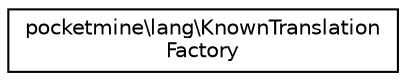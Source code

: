 digraph "Graphical Class Hierarchy"
{
 // INTERACTIVE_SVG=YES
 // LATEX_PDF_SIZE
  edge [fontname="Helvetica",fontsize="10",labelfontname="Helvetica",labelfontsize="10"];
  node [fontname="Helvetica",fontsize="10",shape=record];
  rankdir="LR";
  Node0 [label="pocketmine\\lang\\KnownTranslation\lFactory",height=0.2,width=0.4,color="black", fillcolor="white", style="filled",URL="$d0/dc6/classpocketmine_1_1lang_1_1_known_translation_factory.html",tooltip=" "];
}
